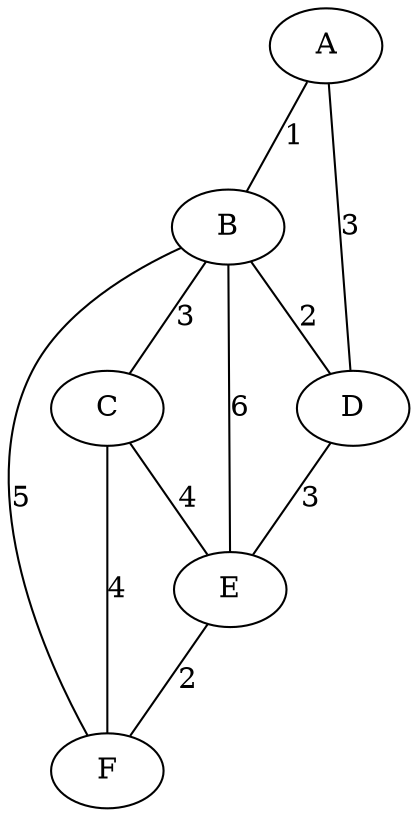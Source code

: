 // 6 node graph with weighted edges.
//
// Source: http://en.wikipedia.org/wiki/Prim's_algorithm
graph {
    A -- B [label=1]
    A -- D [label=3]
    B -- C [label=3]
    B -- D [label=2]
    B -- E [label=6]
    B -- F [label=5]
    C -- E [label=4]
    C -- F [label=4]
    D -- E [label=3]
    E -- F [label=2]
}
